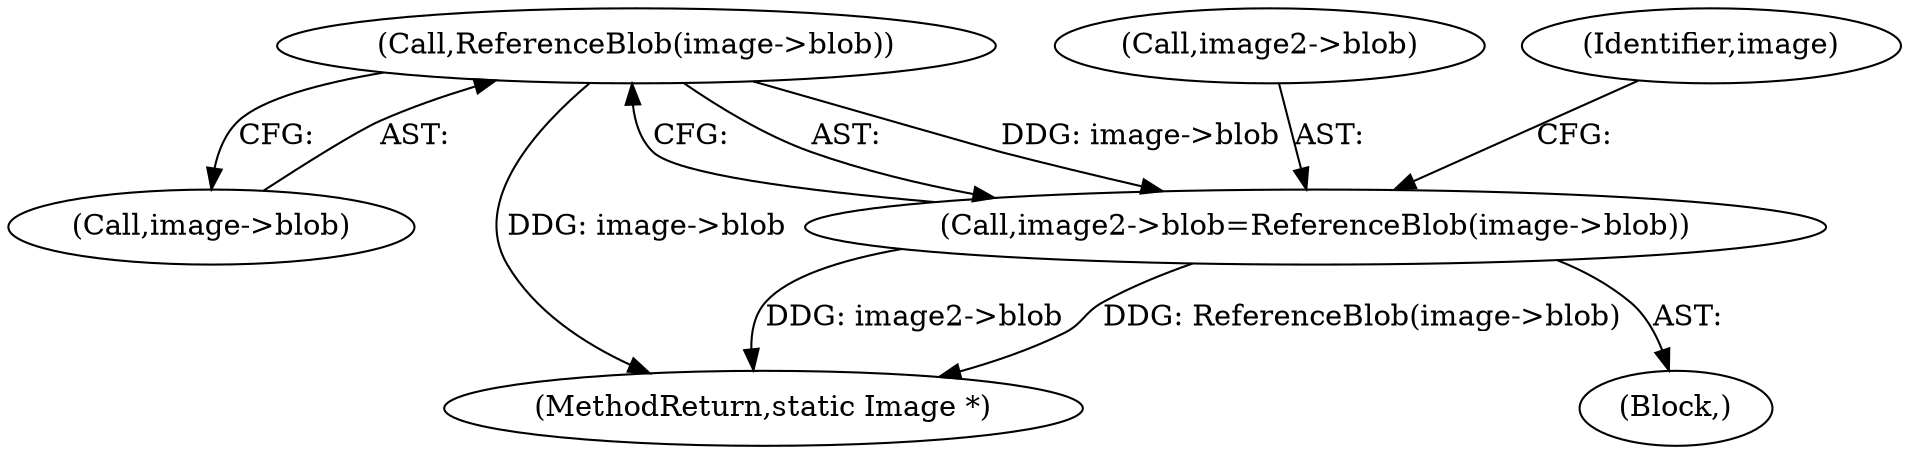 digraph "0_ImageMagick_a251039393f423c7858e63cab6aa98d17b8b7a41@pointer" {
"1000293" [label="(Call,ReferenceBlob(image->blob))"];
"1000289" [label="(Call,image2->blob=ReferenceBlob(image->blob))"];
"1000290" [label="(Call,image2->blob)"];
"1000301" [label="(Identifier,image)"];
"1000289" [label="(Call,image2->blob=ReferenceBlob(image->blob))"];
"1000293" [label="(Call,ReferenceBlob(image->blob))"];
"1000113" [label="(Block,)"];
"1000294" [label="(Call,image->blob)"];
"1000326" [label="(MethodReturn,static Image *)"];
"1000293" -> "1000289"  [label="AST: "];
"1000293" -> "1000294"  [label="CFG: "];
"1000294" -> "1000293"  [label="AST: "];
"1000289" -> "1000293"  [label="CFG: "];
"1000293" -> "1000326"  [label="DDG: image->blob"];
"1000293" -> "1000289"  [label="DDG: image->blob"];
"1000289" -> "1000113"  [label="AST: "];
"1000290" -> "1000289"  [label="AST: "];
"1000301" -> "1000289"  [label="CFG: "];
"1000289" -> "1000326"  [label="DDG: image2->blob"];
"1000289" -> "1000326"  [label="DDG: ReferenceBlob(image->blob)"];
}
